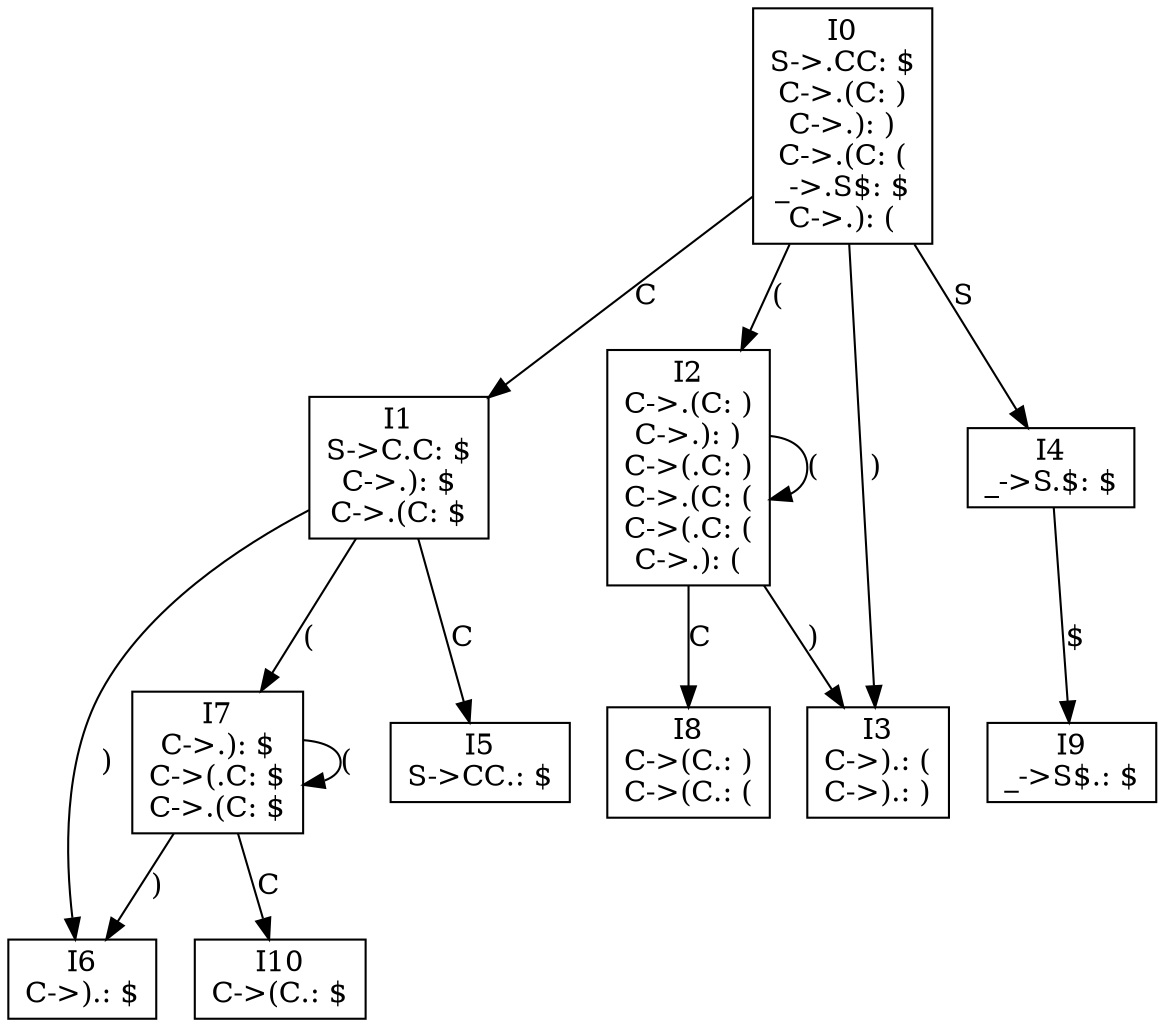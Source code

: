 digraph G {
  0 [shape=box,label="I0\nS->.CC: $\nC->.(C: )\nC->.): )\nC->.(C: (\n_->.S$: $\nC->.): ("];
  1 [shape=box,label="I1\nS->C.C: $\nC->.): $\nC->.(C: $"];
  2 [shape=box,label="I2\nC->.(C: )\nC->.): )\nC->(.C: )\nC->.(C: (\nC->(.C: (\nC->.): ("];
  3 [shape=box,label="I3\nC->).: (\nC->).: )"];
  4 [shape=box,label="I4\n_->S.$: $"];
  5 [shape=box,label="I5\nS->CC.: $"];
  6 [shape=box,label="I6\nC->).: $"];
  7 [shape=box,label="I7\nC->.): $\nC->(.C: $\nC->.(C: $"];
  8 [shape=box,label="I8\nC->(C.: )\nC->(C.: ("];
  9 [shape=box,label="I9\n_->S$.: $"];
  10 [shape=box,label="I10\nC->(C.: $"];
  0 -> 1 [label="C"];
  0 -> 2 [label="("];
  0 -> 3 [label=")"];
  0 -> 4 [label="S"];
  1 -> 5 [label="C"];
  1 -> 6 [label=")"];
  1 -> 7 [label="("];
  2 -> 2 [label="("];
  2 -> 3 [label=")"];
  2 -> 8 [label="C"];
  4 -> 9 [label="$"];
  7 -> 6 [label=")"];
  7 -> 10 [label="C"];
  7 -> 7 [label="("];
}
